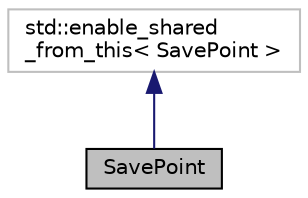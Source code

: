 digraph "SavePoint"
{
 // LATEX_PDF_SIZE
  edge [fontname="Helvetica",fontsize="10",labelfontname="Helvetica",labelfontsize="10"];
  node [fontname="Helvetica",fontsize="10",shape=record];
  Node1 [label="SavePoint",height=0.2,width=0.4,color="black", fillcolor="grey75", style="filled", fontcolor="black",tooltip="Memento class to save and restore CityContext's state."];
  Node2 -> Node1 [dir="back",color="midnightblue",fontsize="10",style="solid"];
  Node2 [label="std::enable_shared\l_from_this\< SavePoint \>",height=0.2,width=0.4,color="grey75", fillcolor="white", style="filled",tooltip=" "];
}
